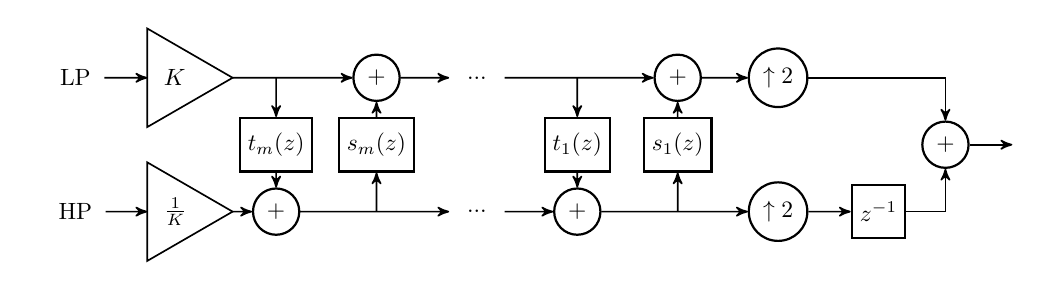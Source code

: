 \usetikzlibrary{automata,arrows,positioning,calc}
\usetikzlibrary{shapes}

\begin{tikzpicture}[->, >=stealth', auto, semithick, node distance=1.5cm, scale = 0.85]

%\useasboundingbox (0,-0.5) rectangle (12.5,1.5);

\tikzstyle{block}=[rectangle, inner sep=4pt, fill=white,draw=black,thick,text=black, minimum height = 2.5cm, minimum width = 1.5cm, scale = 1]
\tikzstyle{square}=[rectangle, fill=white,draw=black,thick,text=black, minimum height = 0.8cm, minimum width = 0.8cm,  scale = 1]
\tikzstyle{round}=[circle, fill=white,draw=black,thick,text=black,  scale = 1]
\tikzstyle{dots}=[circle, fill=white,thick,text=black,scale=1, minimum size=0.8cm,  scale = 1]
\tikzstyle{amp}= [regular polygon, regular polygon sides=3,	draw, fill=white, text width=1em, inner sep=0.5mm, outer sep=0mm,	shape border rotate=-90, minimum size = 1.7cm, scale = 1]

\tikzset{every node/.style={scale=0.85}}
\tikzset{every coordinate/.style={scale=0.85}}

%\draw[step=1.0,black,thin,xshift=0.0cm,yshift=0.0cm] (-2,-3) grid (10,3);

\node[dots] (lp) at (0,1) {\text{LP}};
\node[dots] (hp) at (0,-1) {\text{HP}};

\node[amp] (amp1) [right of=lp] {$K$};
\node[amp] (amp2) [right of=hp] {$\frac{1}{K}$};


\coordinate[right of=amp1] (c1) ;
\node[round] (sum1) [right of=amp2] {$+$};
\node[square] (s1) [above of=sum1, node distance=1cm] {$t_m(z)$};

\coordinate[right of=sum1] (c2) ;
\node[round] (sum2) [right of=c1] {$+$};
\node[square] (s2) [below of=sum2, node distance=1cm] {$s_m(z)$};


\node[dots] (dots1) [right of=sum2] {...};
\node[dots] (dots2) [right of=c2] {...};


\coordinate[right of=dots1] (c3) ;
\node[round] (sum3) [right of=dots2] {$+$};
\node[square] (s3) [above of=sum3, node distance=1cm] {$t_1(z)$};

\coordinate[right of=sum3] (c4) ;
\node[round] (sum4) [right of=c3] {$+$};
\node[square] (s4) [below of=sum4, node distance=1cm] {$s_1(z)$};


\node[round] (u1) [right of=sum4] {$\uparrow 2$};
\node[round] (u2) [right of=c4] {$\uparrow 2$};

\node[square] (zz2) [right of=u2] {$z^{-1}$};

\node[round] (combine)  at (13,0){$+$};

\coordinate[right of=combine, node distance=1cm] (end);

\draw[->] (lp) -- (amp1);
\draw[->] (hp) -- (amp2);


\draw[->] (amp1) -- (sum2);
\draw[->] (amp2) -- (sum1);

\draw[->] (c1) -- (s1);
\draw[->] (s1) -- (sum1);
\draw[->] (c2) -- (s2);
\draw[->] (s2) -- (sum2);

\draw[->] (sum2) -- (dots1);
\draw[->] (sum1) -- (dots2);


\draw[->] (dots1) -- (sum4);
\draw[->] (dots2) -- (sum3);

\draw[->] (c3) -- (s3);
\draw[->] (s3) -- (sum3);
\draw[->] (c4) -- (s4);
\draw[->] (s4) -- (sum4);

\draw[->] (sum4) -- (u1);
\draw[->] (sum3) -- (u2);


\draw[->] (u1) -| (combine);
\draw[->] (u2) -- (zz2);
\draw[->] (zz2) -| (combine);

\draw[->] (combine) -- (end);

\end{tikzpicture}